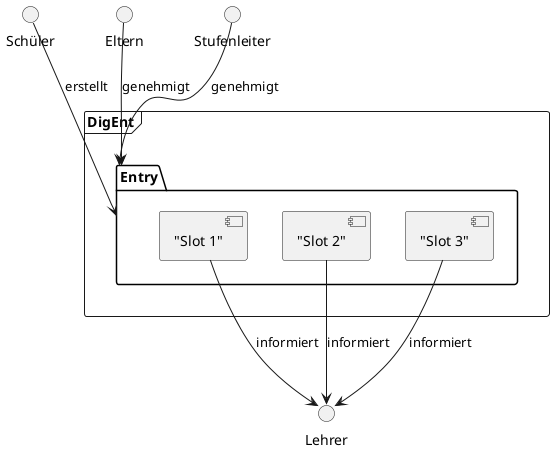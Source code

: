 @startuml Use
skinparam componentStyle uml2

frame "DigEnt" {
  folder "Entry" {
    ["Slot 1"] as S1
    ["Slot 2"] as S2
    ["Slot 3"] as S3
  }
}


Schüler --> Entry : "erstellt"
Eltern --> Entry : "genehmigt"
Stufenleiter --> Entry : "genehmigt"

S1 --> Lehrer : "informiert"
S2 --> Lehrer : "informiert"
S3 --> Lehrer : "informiert"

@enduml